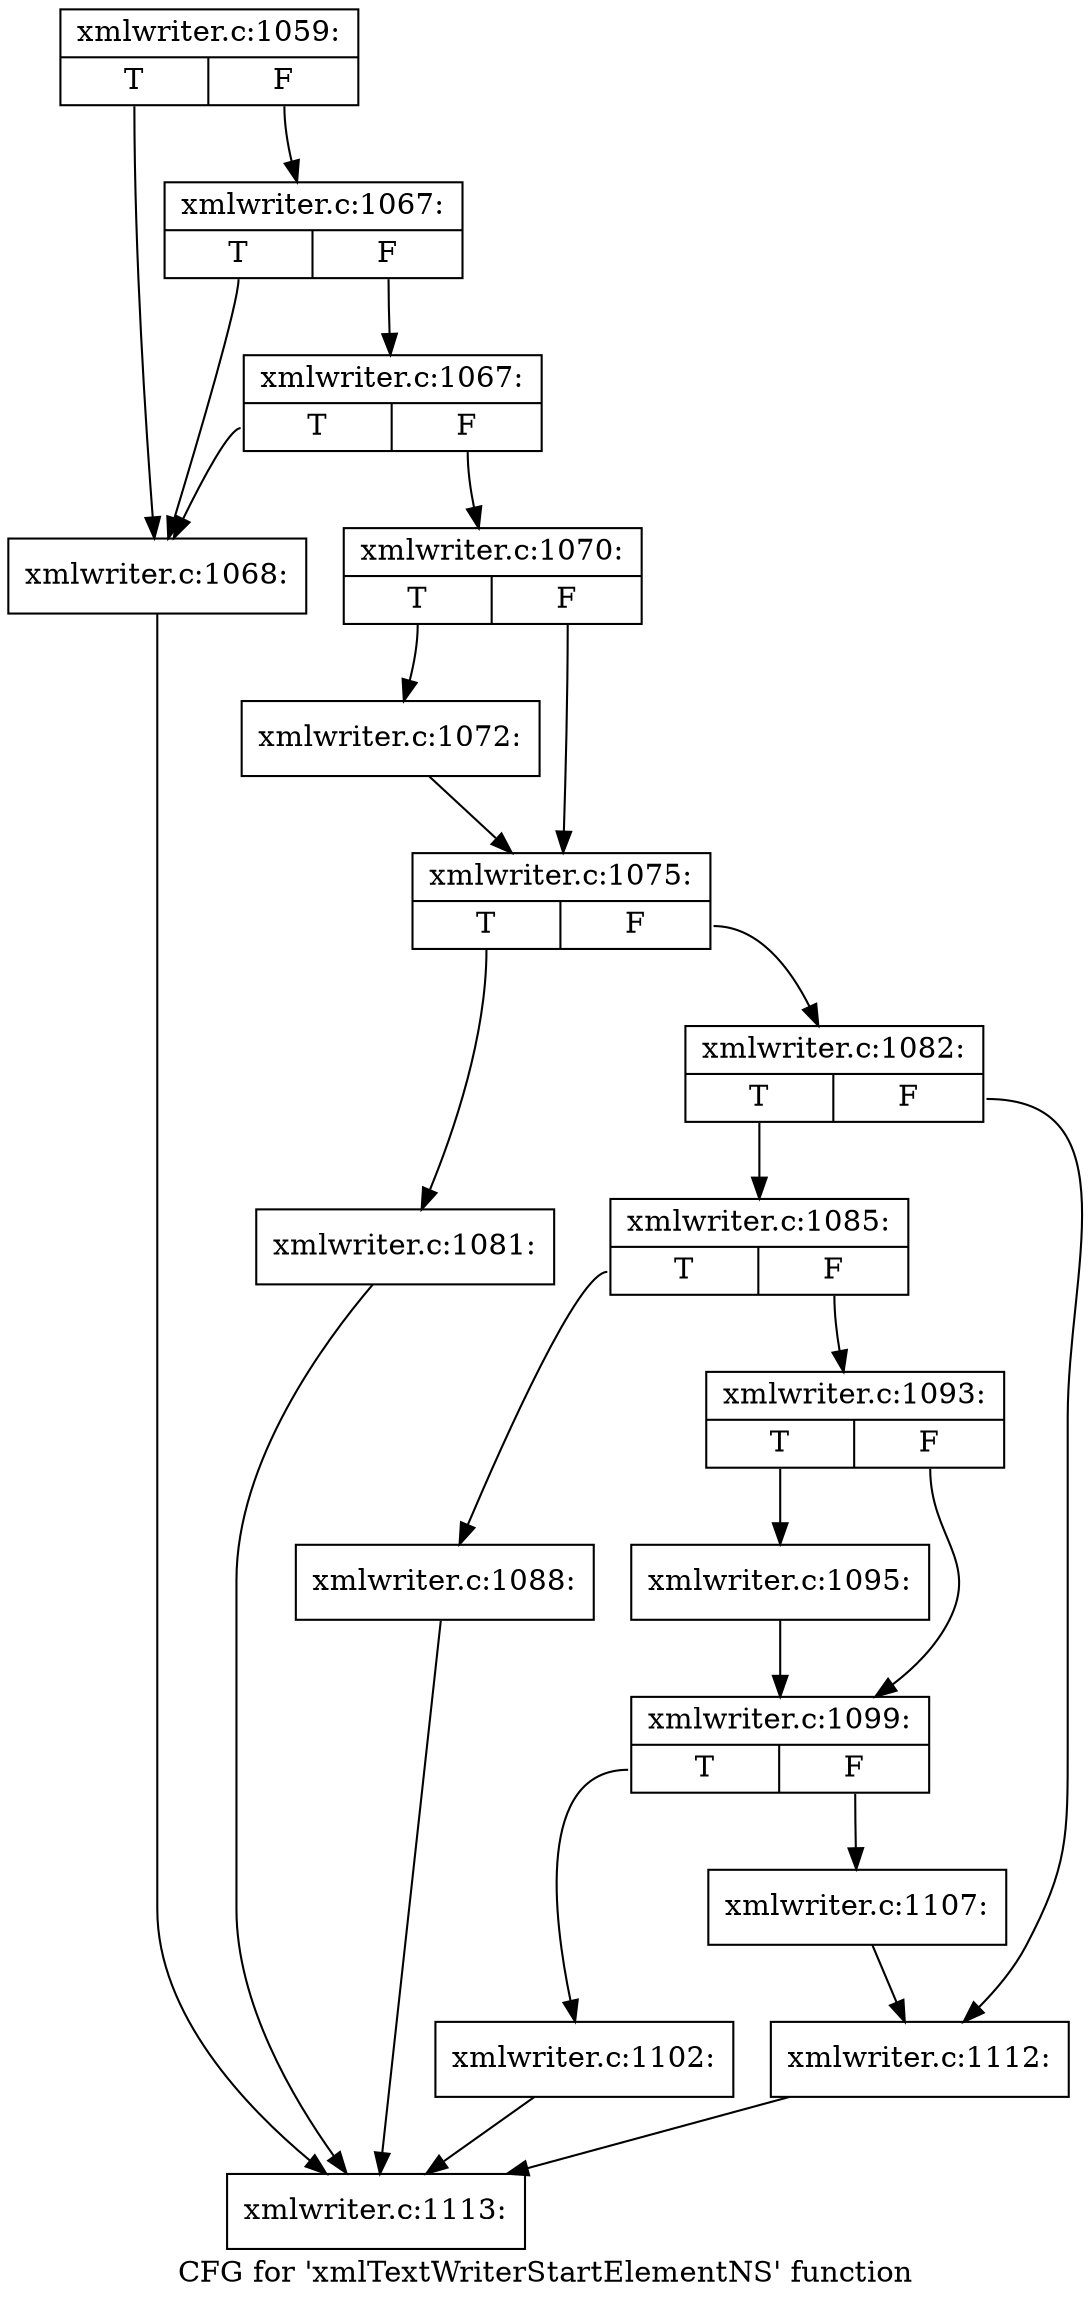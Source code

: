 digraph "CFG for 'xmlTextWriterStartElementNS' function" {
	label="CFG for 'xmlTextWriterStartElementNS' function";

	Node0x3f66ae0 [shape=record,label="{xmlwriter.c:1059:|{<s0>T|<s1>F}}"];
	Node0x3f66ae0:s0 -> Node0x3f68370;
	Node0x3f66ae0:s1 -> Node0x3f68490;
	Node0x3f68490 [shape=record,label="{xmlwriter.c:1067:|{<s0>T|<s1>F}}"];
	Node0x3f68490:s0 -> Node0x3f68370;
	Node0x3f68490:s1 -> Node0x3f68410;
	Node0x3f68410 [shape=record,label="{xmlwriter.c:1067:|{<s0>T|<s1>F}}"];
	Node0x3f68410:s0 -> Node0x3f68370;
	Node0x3f68410:s1 -> Node0x3f683c0;
	Node0x3f68370 [shape=record,label="{xmlwriter.c:1068:}"];
	Node0x3f68370 -> Node0x3f66d60;
	Node0x3f683c0 [shape=record,label="{xmlwriter.c:1070:|{<s0>T|<s1>F}}"];
	Node0x3f683c0:s0 -> Node0x3f69190;
	Node0x3f683c0:s1 -> Node0x3f691e0;
	Node0x3f69190 [shape=record,label="{xmlwriter.c:1072:}"];
	Node0x3f69190 -> Node0x3f691e0;
	Node0x3f691e0 [shape=record,label="{xmlwriter.c:1075:|{<s0>T|<s1>F}}"];
	Node0x3f691e0:s0 -> Node0x3f0f230;
	Node0x3f691e0:s1 -> Node0x3f0f280;
	Node0x3f0f230 [shape=record,label="{xmlwriter.c:1081:}"];
	Node0x3f0f230 -> Node0x3f66d60;
	Node0x3f0f280 [shape=record,label="{xmlwriter.c:1082:|{<s0>T|<s1>F}}"];
	Node0x3f0f280:s0 -> Node0x3f6bb80;
	Node0x3f0f280:s1 -> Node0x3f6bbd0;
	Node0x3f6bb80 [shape=record,label="{xmlwriter.c:1085:|{<s0>T|<s1>F}}"];
	Node0x3f6bb80:s0 -> Node0x3f6edc0;
	Node0x3f6bb80:s1 -> Node0x3f6ee10;
	Node0x3f6edc0 [shape=record,label="{xmlwriter.c:1088:}"];
	Node0x3f6edc0 -> Node0x3f66d60;
	Node0x3f6ee10 [shape=record,label="{xmlwriter.c:1093:|{<s0>T|<s1>F}}"];
	Node0x3f6ee10:s0 -> Node0x3f6fa50;
	Node0x3f6ee10:s1 -> Node0x3f6faa0;
	Node0x3f6fa50 [shape=record,label="{xmlwriter.c:1095:}"];
	Node0x3f6fa50 -> Node0x3f6faa0;
	Node0x3f6faa0 [shape=record,label="{xmlwriter.c:1099:|{<s0>T|<s1>F}}"];
	Node0x3f6faa0:s0 -> Node0x3f70a60;
	Node0x3f6faa0:s1 -> Node0x3f70ab0;
	Node0x3f70a60 [shape=record,label="{xmlwriter.c:1102:}"];
	Node0x3f70a60 -> Node0x3f66d60;
	Node0x3f70ab0 [shape=record,label="{xmlwriter.c:1107:}"];
	Node0x3f70ab0 -> Node0x3f6bbd0;
	Node0x3f6bbd0 [shape=record,label="{xmlwriter.c:1112:}"];
	Node0x3f6bbd0 -> Node0x3f66d60;
	Node0x3f66d60 [shape=record,label="{xmlwriter.c:1113:}"];
}
